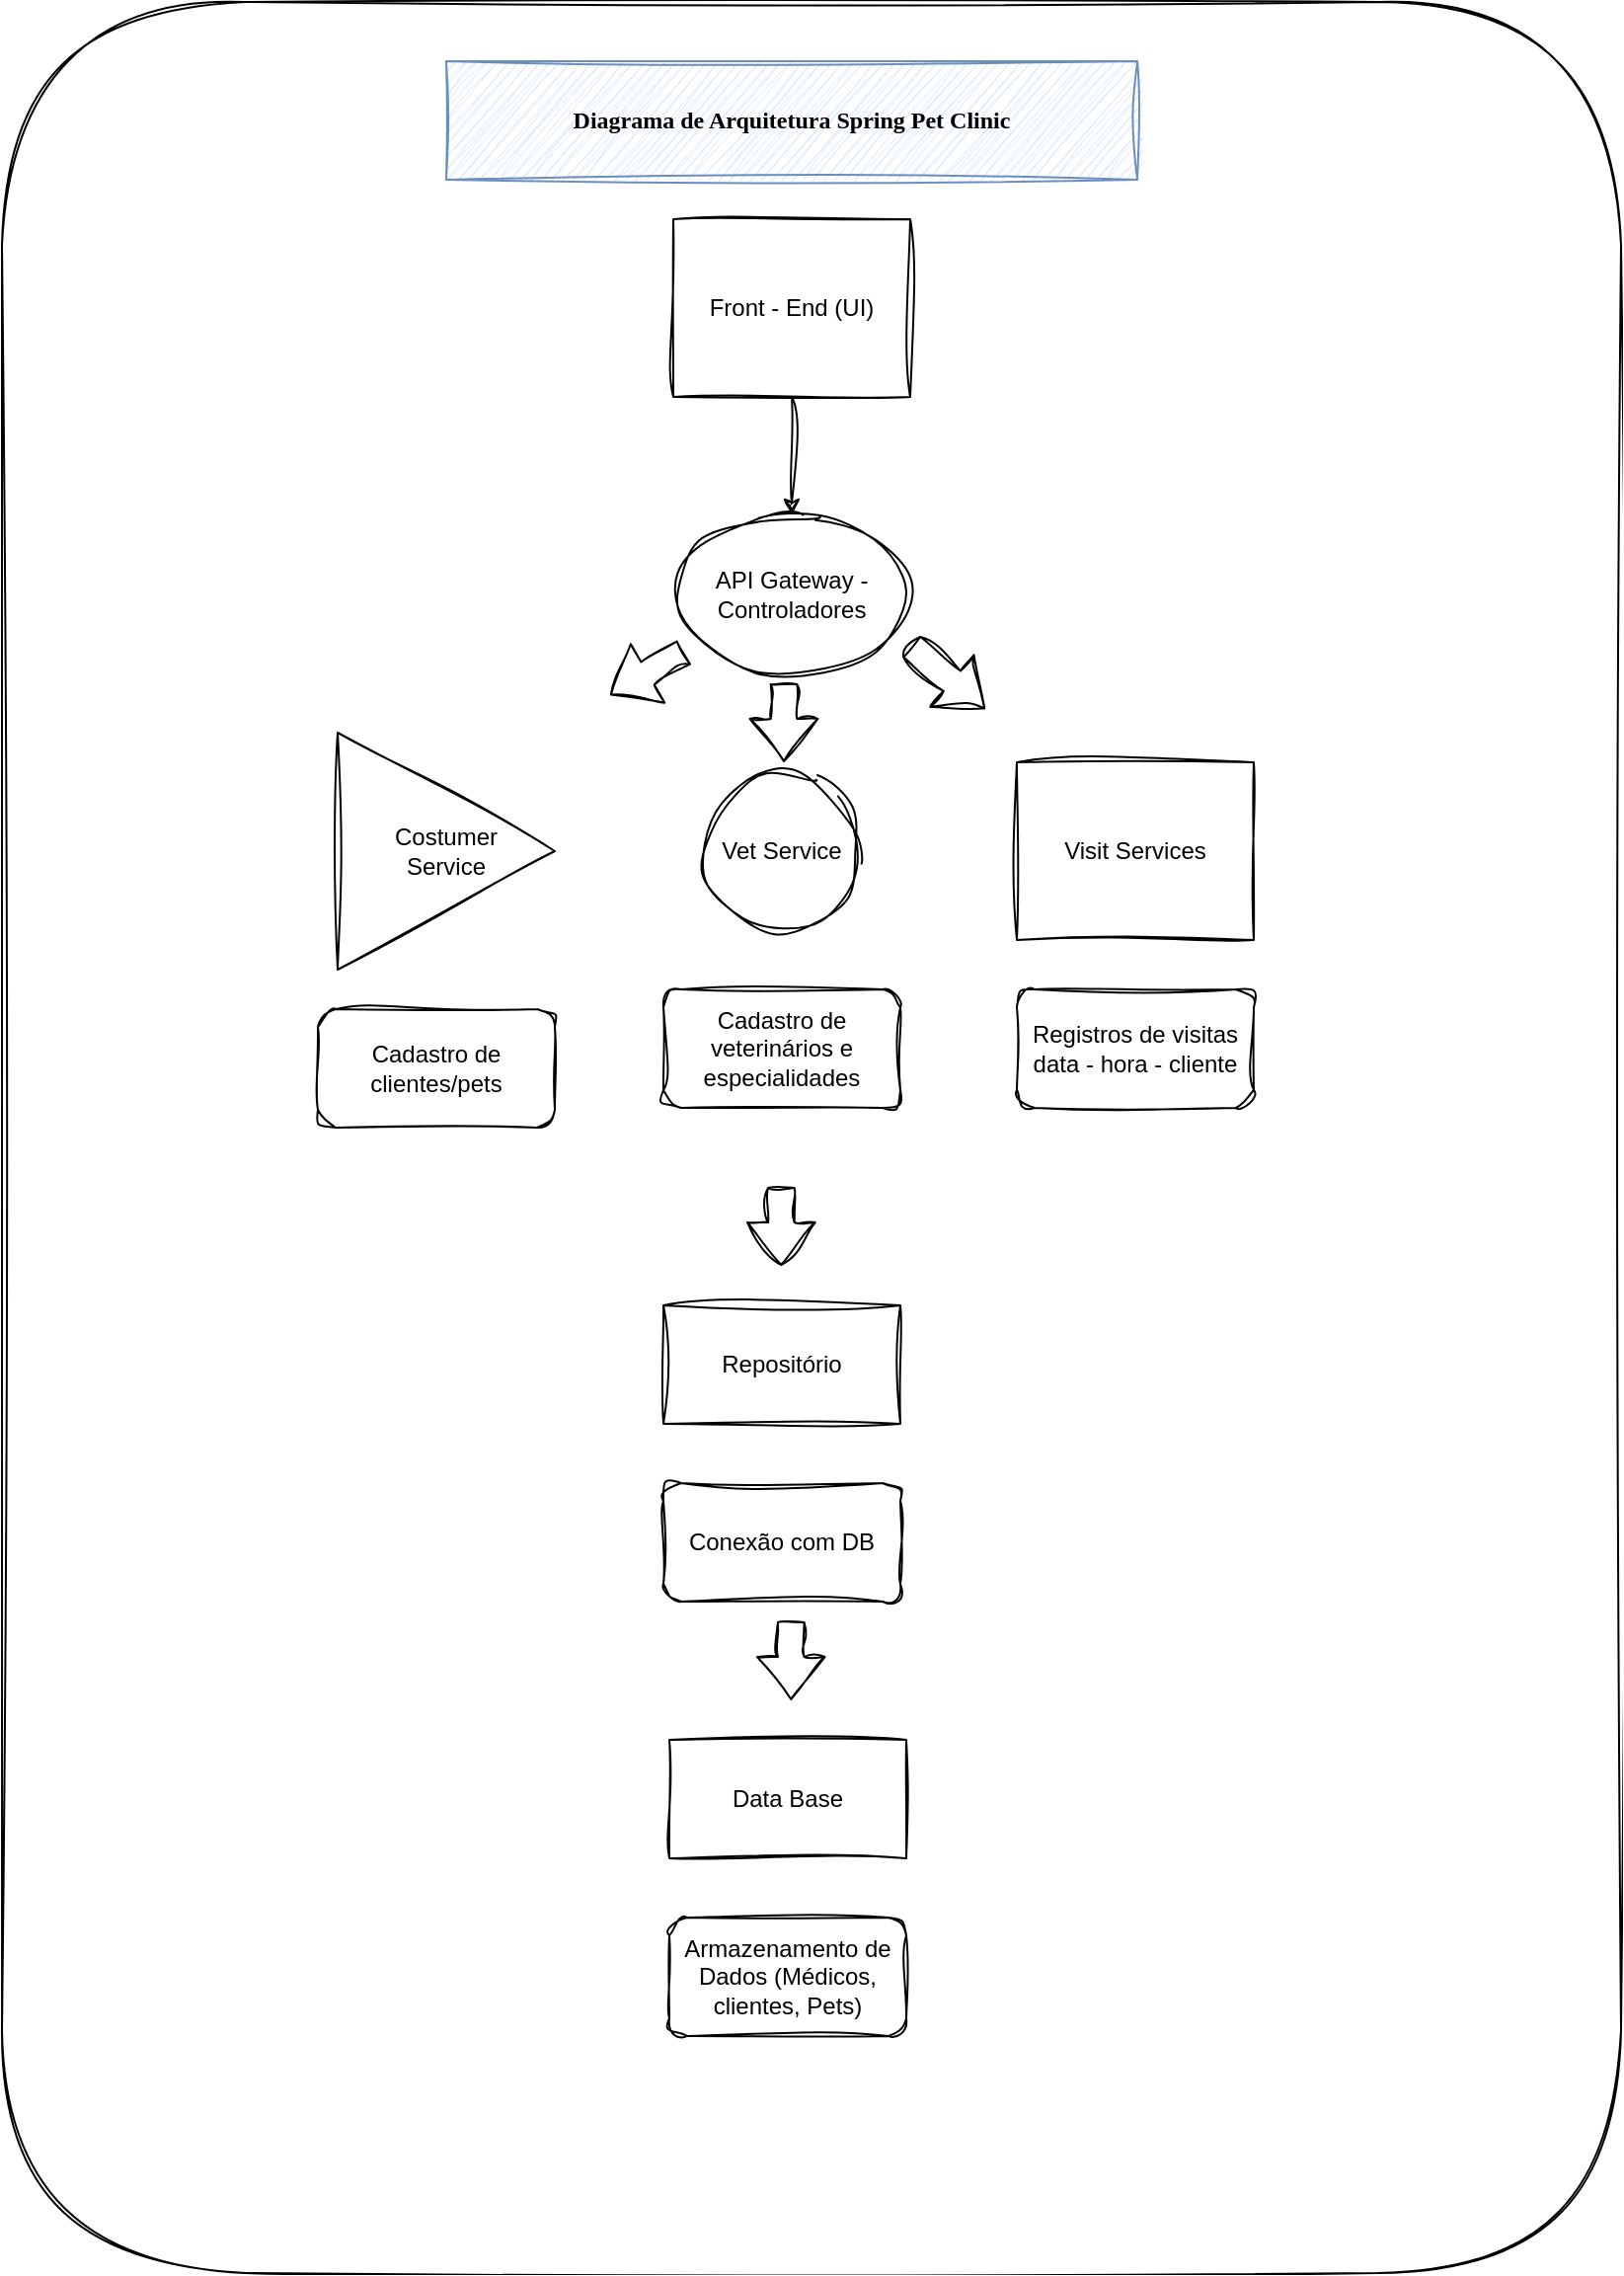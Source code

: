 <mxfile version="26.1.3">
  <diagram name="Página-1" id="HsXEhWT_enptY0NSik1j">
    <mxGraphModel dx="1134" dy="589" grid="1" gridSize="10" guides="1" tooltips="1" connect="1" arrows="1" fold="1" page="1" pageScale="1" pageWidth="827" pageHeight="1169" math="0" shadow="0" adaptiveColors="simple">
      <root>
        <mxCell id="0" />
        <mxCell id="1" parent="0" />
        <mxCell id="AB6pgVuyNejAnx0o9ZvM-1" value="" style="rounded=1;whiteSpace=wrap;html=1;sketch=1;hachureGap=4;jiggle=2;curveFitting=1;fontFamily=Architects Daughter;fontSource=https%3A%2F%2Ffonts.googleapis.com%2Fcss%3Ffamily%3DArchitects%2BDaughter;labelBackgroundColor=none;" vertex="1" parent="1">
          <mxGeometry width="820" height="1150" as="geometry" />
        </mxCell>
        <mxCell id="1pnyyoBgI_MgI9aC_AIl-1" value="&lt;b&gt;&lt;font face=&quot;Comic Sans MS&quot;&gt;Diagrama de Arquitetura Spring Pet Clinic&lt;/font&gt;&lt;/b&gt;" style="rounded=0;whiteSpace=wrap;html=1;sketch=1;curveFitting=1;jiggle=2;labelBackgroundColor=none;fillColor=#dae8fc;strokeColor=#6c8ebf;" parent="1" vertex="1">
          <mxGeometry x="225" y="30" width="350" height="60" as="geometry" />
        </mxCell>
        <mxCell id="1pnyyoBgI_MgI9aC_AIl-2" value="Costumer&lt;div&gt;&lt;span style=&quot;background-color: transparent; color: light-dark(rgb(0, 0, 0), rgb(255, 255, 255));&quot;&gt;Service&lt;/span&gt;&lt;/div&gt;" style="triangle;whiteSpace=wrap;html=1;rounded=0;sketch=1;curveFitting=1;jiggle=2;labelBackgroundColor=none;" parent="1" vertex="1">
          <mxGeometry x="170" y="370" width="110" height="120" as="geometry" />
        </mxCell>
        <mxCell id="1pnyyoBgI_MgI9aC_AIl-6" value="Vet Service" style="ellipse;whiteSpace=wrap;html=1;rounded=0;sketch=1;curveFitting=1;jiggle=2;labelBackgroundColor=none;" parent="1" vertex="1">
          <mxGeometry x="355" y="390" width="80" height="80" as="geometry" />
        </mxCell>
        <mxCell id="1pnyyoBgI_MgI9aC_AIl-12" value="Cadastro de veterinários e especialidades" style="rounded=1;whiteSpace=wrap;html=1;sketch=1;curveFitting=1;jiggle=2;labelBackgroundColor=none;" parent="1" vertex="1">
          <mxGeometry x="335" y="500" width="120" height="60" as="geometry" />
        </mxCell>
        <mxCell id="1pnyyoBgI_MgI9aC_AIl-15" value="Visit Services" style="whiteSpace=wrap;html=1;rounded=0;sketch=1;curveFitting=1;jiggle=2;labelBackgroundColor=none;" parent="1" vertex="1">
          <mxGeometry x="514" y="385" width="120" height="90" as="geometry" />
        </mxCell>
        <mxCell id="1pnyyoBgI_MgI9aC_AIl-17" value="Registros de visitas&lt;div&gt;data - hora - cliente&lt;/div&gt;" style="rounded=1;whiteSpace=wrap;html=1;sketch=1;curveFitting=1;jiggle=2;labelBackgroundColor=none;" parent="1" vertex="1">
          <mxGeometry x="514" y="500" width="120" height="60" as="geometry" />
        </mxCell>
        <mxCell id="1pnyyoBgI_MgI9aC_AIl-21" value="" style="edgeStyle=orthogonalEdgeStyle;rounded=0;sketch=1;hachureGap=4;jiggle=2;curveFitting=1;orthogonalLoop=1;jettySize=auto;html=1;fontFamily=Architects Daughter;fontSource=https%3A%2F%2Ffonts.googleapis.com%2Fcss%3Ffamily%3DArchitects%2BDaughter;" parent="1" source="1pnyyoBgI_MgI9aC_AIl-18" target="1pnyyoBgI_MgI9aC_AIl-20" edge="1">
          <mxGeometry relative="1" as="geometry" />
        </mxCell>
        <mxCell id="1pnyyoBgI_MgI9aC_AIl-18" value="Front - End (UI)" style="whiteSpace=wrap;html=1;rounded=0;sketch=1;curveFitting=1;jiggle=2;labelBackgroundColor=none;" parent="1" vertex="1">
          <mxGeometry x="340" y="110" width="120" height="90" as="geometry" />
        </mxCell>
        <mxCell id="1pnyyoBgI_MgI9aC_AIl-20" value="API Gateway&amp;nbsp;&lt;span style=&quot;color: light-dark(rgb(0, 0, 0), rgb(255, 255, 255)); background-color: transparent;&quot;&gt;- Controladores&lt;/span&gt;" style="ellipse;whiteSpace=wrap;html=1;rounded=0;sketch=1;curveFitting=1;jiggle=2;labelBackgroundColor=none;" parent="1" vertex="1">
          <mxGeometry x="340" y="260" width="120" height="80" as="geometry" />
        </mxCell>
        <mxCell id="1pnyyoBgI_MgI9aC_AIl-22" value="" style="shape=flexArrow;endArrow=classic;html=1;rounded=0;sketch=1;hachureGap=4;jiggle=2;curveFitting=1;fontFamily=Architects Daughter;fontSource=https%3A%2F%2Ffonts.googleapis.com%2Fcss%3Ffamily%3DArchitects%2BDaughter;width=13.333;endSize=6.83;exitX=0;exitY=1;exitDx=0;exitDy=0;" parent="1" edge="1">
          <mxGeometry width="50" height="50" relative="1" as="geometry">
            <mxPoint x="345.574" y="329.284" as="sourcePoint" />
            <mxPoint x="308" y="351" as="targetPoint" />
          </mxGeometry>
        </mxCell>
        <mxCell id="1pnyyoBgI_MgI9aC_AIl-23" value="" style="shape=flexArrow;endArrow=classic;html=1;rounded=0;sketch=1;hachureGap=4;jiggle=2;curveFitting=1;fontFamily=Architects Daughter;fontSource=https%3A%2F%2Ffonts.googleapis.com%2Fcss%3Ffamily%3DArchitects%2BDaughter;width=13.333;endSize=6.83;" parent="1" edge="1">
          <mxGeometry width="50" height="50" relative="1" as="geometry">
            <mxPoint x="396" y="345" as="sourcePoint" />
            <mxPoint x="396" y="385" as="targetPoint" />
          </mxGeometry>
        </mxCell>
        <mxCell id="1pnyyoBgI_MgI9aC_AIl-24" value="" style="shape=flexArrow;endArrow=classic;html=1;rounded=0;sketch=1;hachureGap=4;jiggle=2;curveFitting=1;fontFamily=Architects Daughter;fontSource=https%3A%2F%2Ffonts.googleapis.com%2Fcss%3Ffamily%3DArchitects%2BDaughter;width=13.333;endSize=6.83;exitX=1;exitY=1;exitDx=0;exitDy=0;" parent="1" edge="1">
          <mxGeometry width="50" height="50" relative="1" as="geometry">
            <mxPoint x="460.426" y="326.284" as="sourcePoint" />
            <mxPoint x="498" y="358" as="targetPoint" />
          </mxGeometry>
        </mxCell>
        <mxCell id="1pnyyoBgI_MgI9aC_AIl-26" value="" style="shape=flexArrow;endArrow=classic;html=1;rounded=0;sketch=1;hachureGap=4;jiggle=2;curveFitting=1;fontFamily=Architects Daughter;fontSource=https%3A%2F%2Ffonts.googleapis.com%2Fcss%3Ffamily%3DArchitects%2BDaughter;width=13.333;endSize=6.83;" parent="1" edge="1">
          <mxGeometry width="50" height="50" relative="1" as="geometry">
            <mxPoint x="394.7" y="600" as="sourcePoint" />
            <mxPoint x="394.7" y="640" as="targetPoint" />
          </mxGeometry>
        </mxCell>
        <mxCell id="1pnyyoBgI_MgI9aC_AIl-27" value="Data Base" style="rounded=0;whiteSpace=wrap;html=1;sketch=1;curveFitting=1;jiggle=2;labelBackgroundColor=none;" parent="1" vertex="1">
          <mxGeometry x="338" y="880" width="120" height="60" as="geometry" />
        </mxCell>
        <mxCell id="1pnyyoBgI_MgI9aC_AIl-29" value="Cadastro de clientes/pets" style="rounded=1;whiteSpace=wrap;html=1;sketch=1;curveFitting=1;jiggle=2;labelBackgroundColor=none;" parent="1" vertex="1">
          <mxGeometry x="160" y="510" width="120" height="60" as="geometry" />
        </mxCell>
        <mxCell id="1pnyyoBgI_MgI9aC_AIl-30" value="Armazenamento de Dados (Médicos, clientes, Pets)" style="rounded=1;whiteSpace=wrap;html=1;sketch=1;curveFitting=1;jiggle=2;labelBackgroundColor=none;" parent="1" vertex="1">
          <mxGeometry x="338" y="970" width="120" height="60" as="geometry" />
        </mxCell>
        <mxCell id="1pnyyoBgI_MgI9aC_AIl-31" value="Repositório" style="rounded=0;whiteSpace=wrap;html=1;sketch=1;curveFitting=1;jiggle=2;labelBackgroundColor=none;" parent="1" vertex="1">
          <mxGeometry x="335" y="660" width="120" height="60" as="geometry" />
        </mxCell>
        <mxCell id="1pnyyoBgI_MgI9aC_AIl-32" value="Conexão com DB" style="rounded=1;whiteSpace=wrap;html=1;sketch=1;curveFitting=1;jiggle=2;labelBackgroundColor=none;" parent="1" vertex="1">
          <mxGeometry x="335" y="750" width="120" height="60" as="geometry" />
        </mxCell>
        <mxCell id="1pnyyoBgI_MgI9aC_AIl-34" value="" style="shape=flexArrow;endArrow=classic;html=1;rounded=0;sketch=1;hachureGap=4;jiggle=2;curveFitting=1;fontFamily=Architects Daughter;fontSource=https%3A%2F%2Ffonts.googleapis.com%2Fcss%3Ffamily%3DArchitects%2BDaughter;width=13.333;endSize=6.83;" parent="1" edge="1">
          <mxGeometry width="50" height="50" relative="1" as="geometry">
            <mxPoint x="399.63" y="820" as="sourcePoint" />
            <mxPoint x="399.63" y="860" as="targetPoint" />
          </mxGeometry>
        </mxCell>
      </root>
    </mxGraphModel>
  </diagram>
</mxfile>
